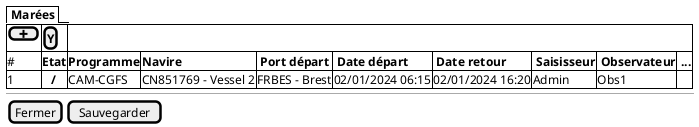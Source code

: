 @startsalt
{

  {/ <b> Marées   }


	{#
      [ <&plus>] | [<b>Y]
      # | <b>Etat | <b>Programme     | <b>Navire   | <b> Port départ | <b> Date départ | <b> Date retour | <b> Saisisseur |<b> Observateur | <b> ...
      1 | <b>   / | CAM-CGFS         | CN851769 - Vessel 2 | FRBES - Brest | 02/01/2024 06:15 | 02/01/2024 16:20 | Admin | Obs1 |
    }

  --
  {
    [Fermer] | [Sauvegarder]
  }
}
@endsalt
